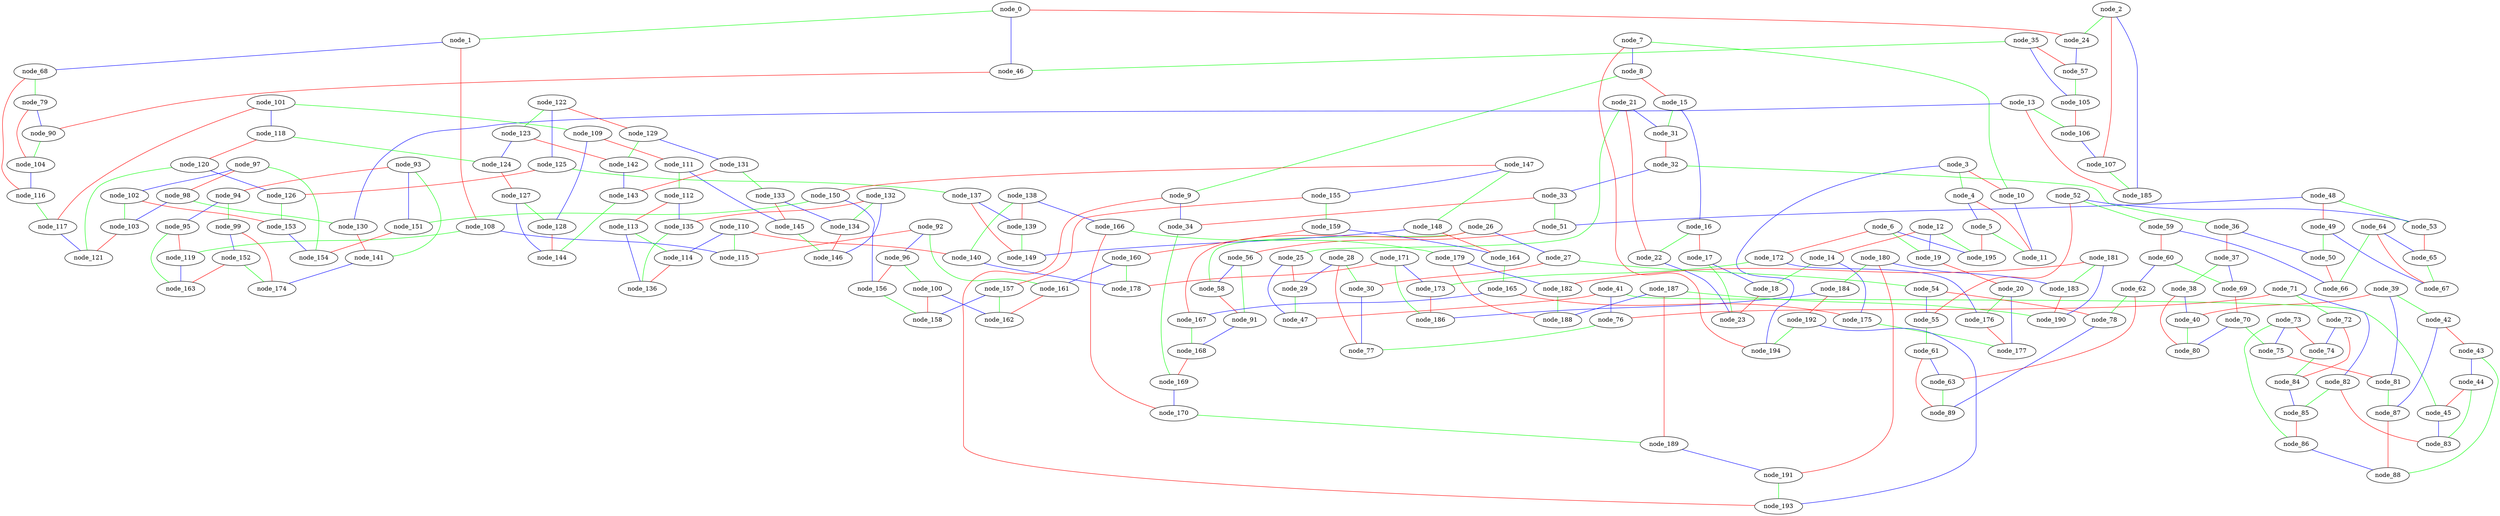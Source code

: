 graph {
  node_0 ;
  node_1 ;
  node_2 ;
  node_3 ;
  node_4 ;
  node_5 ;
  node_6 ;
  node_7 ;
  node_8 ;
  node_9 ;
  node_10 ;
  node_11 ;
  node_12 ;
  node_13 ;
  node_14 ;
  node_15 ;
  node_16 ;
  node_17 ;
  node_18 ;
  node_19 ;
  node_20 ;
  node_21 ;
  node_22 ;
  node_23 ;
  node_24 ;
  node_25 ;
  node_26 ;
  node_27 ;
  node_28 ;
  node_29 ;
  node_30 ;
  node_31 ;
  node_32 ;
  node_33 ;
  node_34 ;
  node_35 ;
  node_36 ;
  node_37 ;
  node_38 ;
  node_39 ;
  node_40 ;
  node_41 ;
  node_42 ;
  node_43 ;
  node_44 ;
  node_45 ;
  node_46 ;
  node_47 ;
  node_48 ;
  node_49 ;
  node_50 ;
  node_51 ;
  node_52 ;
  node_53 ;
  node_54 ;
  node_55 ;
  node_56 ;
  node_57 ;
  node_58 ;
  node_59 ;
  node_60 ;
  node_61 ;
  node_62 ;
  node_63 ;
  node_64 ;
  node_65 ;
  node_66 ;
  node_67 ;
  node_68 ;
  node_69 ;
  node_70 ;
  node_71 ;
  node_72 ;
  node_73 ;
  node_74 ;
  node_75 ;
  node_76 ;
  node_77 ;
  node_78 ;
  node_79 ;
  node_80 ;
  node_81 ;
  node_82 ;
  node_83 ;
  node_84 ;
  node_85 ;
  node_86 ;
  node_87 ;
  node_88 ;
  node_89 ;
  node_90 ;
  node_91 ;
  node_92 ;
  node_93 ;
  node_94 ;
  node_95 ;
  node_96 ;
  node_97 ;
  node_98 ;
  node_99 ;
  node_100 ;
  node_101 ;
  node_102 ;
  node_103 ;
  node_104 ;
  node_105 ;
  node_106 ;
  node_107 ;
  node_108 ;
  node_109 ;
  node_110 ;
  node_111 ;
  node_112 ;
  node_113 ;
  node_114 ;
  node_115 ;
  node_116 ;
  node_117 ;
  node_118 ;
  node_119 ;
  node_120 ;
  node_121 ;
  node_122 ;
  node_123 ;
  node_124 ;
  node_125 ;
  node_126 ;
  node_127 ;
  node_128 ;
  node_129 ;
  node_130 ;
  node_131 ;
  node_132 ;
  node_133 ;
  node_134 ;
  node_135 ;
  node_136 ;
  node_137 ;
  node_138 ;
  node_139 ;
  node_140 ;
  node_141 ;
  node_142 ;
  node_143 ;
  node_144 ;
  node_145 ;
  node_146 ;
  node_147 ;
  node_148 ;
  node_149 ;
  node_150 ;
  node_151 ;
  node_152 ;
  node_153 ;
  node_154 ;
  node_155 ;
  node_156 ;
  node_157 ;
  node_158 ;
  node_159 ;
  node_160 ;
  node_161 ;
  node_162 ;
  node_163 ;
  node_164 ;
  node_165 ;
  node_166 ;
  node_167 ;
  node_168 ;
  node_169 ;
  node_170 ;
  node_171 ;
  node_172 ;
  node_173 ;
  node_174 ;
  node_175 ;
  node_176 ;
  node_177 ;
  node_178 ;
  node_179 ;
  node_180 ;
  node_181 ;
  node_182 ;
  node_183 ;
  node_184 ;
  node_185 ;
  node_186 ;
  node_187 ;
  node_188 ;
  node_189 ;
  node_190 ;
  node_191 ;
  node_192 ;
  node_193 ;
  node_194 ;
  node_195 ;

  node_0 -- node_24 [color="red"];
  node_0 -- node_1 [color="green"];
  node_1 -- node_68 [color="blue"];
  node_2 -- node_185 [color="blue"];
  node_2 -- node_107 [color="red"];
  node_3 -- node_4 [color="green"];
  node_3 -- node_10 [color="red"];
  node_4 -- node_5 [color="blue"];
  node_4 -- node_11 [color="red"];
  node_5 -- node_11 [color="green"];
  node_6 -- node_19 [color="green"];
  node_7 -- node_10 [color="green"];
  node_7 -- node_8 [color="blue"];
  node_8 -- node_15 [color="red"];
  node_9 -- node_34 [color="blue"];
  node_9 -- node_193 [color="red"];
  node_8 -- node_9 [color="green"];
  node_10 -- node_11 [color="blue"];
  node_12 -- node_19 [color="blue"];
  node_13 -- node_106 [color="green"];
  node_13 -- node_185 [color="red"];
  node_12 -- node_14 [color="red"];
  node_14 -- node_18 [color="green"];
  node_15 -- node_31 [color="green"];
  node_15 -- node_16 [color="blue"];
  node_16 -- node_17 [color="red"];
  node_17 -- node_18 [color="blue"];
  node_20 -- node_176 [color="green"];
  node_20 -- node_177 [color="blue"];
  node_19 -- node_20 [color="red"];
  node_21 -- node_22 [color="red"];
  node_21 -- node_25 [color="green"];
  node_16 -- node_22 [color="green"];
  node_17 -- node_23 [color="green"];
  node_18 -- node_23 [color="red"];
  node_22 -- node_23 [color="blue"];
  node_24 -- node_57 [color="blue"];
  node_2 -- node_24 [color="green"];
  node_25 -- node_29 [color="red"];
  node_25 -- node_47 [color="blue"];
  node_26 -- node_27 [color="blue"];
  node_26 -- node_58 [color="green"];
  node_27 -- node_54 [color="green"];
  node_27 -- node_30 [color="red"];
  node_28 -- node_29 [color="blue"];
  node_28 -- node_30 [color="green"];
  node_28 -- node_77 [color="red"];
  node_29 -- node_47 [color="green"];
  node_30 -- node_77 [color="blue"];
  node_31 -- node_32 [color="red"];
  node_21 -- node_31 [color="blue"];
  node_32 -- node_36 [color="green"];
  node_33 -- node_34 [color="red"];
  node_32 -- node_33 [color="blue"];
  node_33 -- node_51 [color="green"];
  node_34 -- node_169 [color="green"];
  node_36 -- node_37 [color="red"];
  node_37 -- node_38 [color="green"];
  node_38 -- node_40 [color="blue"];
  node_39 -- node_42 [color="green"];
  node_39 -- node_40 [color="red"];
  node_41 -- node_47 [color="red"];
  node_41 -- node_45 [color="green"];
  node_41 -- node_76 [color="blue"];
  node_43 -- node_44 [color="blue"];
  node_43 -- node_88 [color="green"];
  node_42 -- node_43 [color="red"];
  node_44 -- node_45 [color="red"];
  node_0 -- node_46 [color="blue"];
  node_35 -- node_46 [color="green"];
  node_46 -- node_90 [color="red"];
  node_48 -- node_53 [color="green"];
  node_48 -- node_49 [color="red"];
  node_49 -- node_67 [color="blue"];
  node_50 -- node_66 [color="red"];
  node_36 -- node_50 [color="blue"];
  node_49 -- node_50 [color="green"];
  node_48 -- node_51 [color="blue"];
  node_51 -- node_56 [color="red"];
  node_52 -- node_53 [color="blue"];
  node_52 -- node_55 [color="red"];
  node_53 -- node_65 [color="red"];
  node_54 -- node_55 [color="blue"];
  node_55 -- node_61 [color="green"];
  node_56 -- node_58 [color="blue"];
  node_35 -- node_57 [color="red"];
  node_52 -- node_59 [color="green"];
  node_59 -- node_60 [color="red"];
  node_60 -- node_69 [color="green"];
  node_60 -- node_62 [color="blue"];
  node_61 -- node_63 [color="blue"];
  node_61 -- node_89 [color="red"];
  node_62 -- node_63 [color="red"];
  node_63 -- node_89 [color="green"];
  node_64 -- node_65 [color="blue"];
  node_64 -- node_67 [color="red"];
  node_65 -- node_67 [color="green"];
  node_59 -- node_66 [color="blue"];
  node_64 -- node_66 [color="green"];
  node_68 -- node_116 [color="red"];
  node_68 -- node_79 [color="green"];
  node_37 -- node_69 [color="blue"];
  node_69 -- node_70 [color="red"];
  node_70 -- node_80 [color="blue"];
  node_71 -- node_76 [color="red"];
  node_71 -- node_72 [color="green"];
  node_73 -- node_74 [color="red"];
  node_73 -- node_75 [color="blue"];
  node_74 -- node_84 [color="green"];
  node_72 -- node_74 [color="blue"];
  node_75 -- node_81 [color="red"];
  node_70 -- node_75 [color="green"];
  node_76 -- node_77 [color="green"];
  node_78 -- node_89 [color="blue"];
  node_54 -- node_78 [color="red"];
  node_62 -- node_78 [color="green"];
  node_38 -- node_80 [color="red"];
  node_40 -- node_80 [color="green"];
  node_39 -- node_81 [color="blue"];
  node_81 -- node_87 [color="green"];
  node_82 -- node_85 [color="green"];
  node_71 -- node_82 [color="blue"];
  node_44 -- node_83 [color="green"];
  node_45 -- node_83 [color="blue"];
  node_82 -- node_83 [color="red"];
  node_72 -- node_84 [color="red"];
  node_84 -- node_85 [color="blue"];
  node_85 -- node_86 [color="red"];
  node_86 -- node_88 [color="blue"];
  node_73 -- node_86 [color="green"];
  node_42 -- node_87 [color="blue"];
  node_87 -- node_88 [color="red"];
  node_79 -- node_90 [color="blue"];
  node_56 -- node_91 [color="green"];
  node_58 -- node_91 [color="red"];
  node_92 -- node_96 [color="blue"];
  node_92 -- node_161 [color="green"];
  node_93 -- node_94 [color="red"];
  node_93 -- node_141 [color="green"];
  node_94 -- node_99 [color="green"];
  node_94 -- node_95 [color="blue"];
  node_96 -- node_100 [color="green"];
  node_96 -- node_156 [color="red"];
  node_97 -- node_102 [color="blue"];
  node_97 -- node_98 [color="red"];
  node_98 -- node_130 [color="green"];
  node_99 -- node_152 [color="blue"];
  node_100 -- node_158 [color="red"];
  node_101 -- node_117 [color="red"];
  node_101 -- node_109 [color="green"];
  node_102 -- node_103 [color="green"];
  node_98 -- node_103 [color="blue"];
  node_90 -- node_104 [color="green"];
  node_79 -- node_104 [color="red"];
  node_57 -- node_105 [color="green"];
  node_35 -- node_105 [color="blue"];
  node_105 -- node_106 [color="red"];
  node_106 -- node_107 [color="blue"];
  node_107 -- node_185 [color="green"];
  node_108 -- node_119 [color="green"];
  node_1 -- node_108 [color="red"];
  node_109 -- node_111 [color="red"];
  node_109 -- node_128 [color="blue"];
  node_110 -- node_114 [color="blue"];
  node_111 -- node_145 [color="blue"];
  node_111 -- node_112 [color="green"];
  node_112 -- node_113 [color="red"];
  node_113 -- node_114 [color="green"];
  node_108 -- node_115 [color="blue"];
  node_110 -- node_115 [color="green"];
  node_92 -- node_115 [color="red"];
  node_104 -- node_116 [color="blue"];
  node_116 -- node_117 [color="green"];
  node_101 -- node_118 [color="blue"];
  node_118 -- node_120 [color="red"];
  node_118 -- node_124 [color="green"];
  node_119 -- node_163 [color="blue"];
  node_95 -- node_119 [color="red"];
  node_120 -- node_126 [color="blue"];
  node_117 -- node_121 [color="blue"];
  node_120 -- node_121 [color="green"];
  node_103 -- node_121 [color="red"];
  node_122 -- node_123 [color="green"];
  node_123 -- node_142 [color="red"];
  node_124 -- node_127 [color="red"];
  node_123 -- node_124 [color="blue"];
  node_125 -- node_137 [color="green"];
  node_125 -- node_126 [color="red"];
  node_122 -- node_125 [color="blue"];
  node_127 -- node_128 [color="green"];
  node_129 -- node_131 [color="blue"];
  node_122 -- node_129 [color="red"];
  node_129 -- node_142 [color="green"];
  node_13 -- node_130 [color="blue"];
  node_130 -- node_141 [color="red"];
  node_131 -- node_133 [color="green"];
  node_131 -- node_143 [color="red"];
  node_133 -- node_145 [color="red"];
  node_133 -- node_134 [color="blue"];
  node_134 -- node_146 [color="red"];
  node_132 -- node_134 [color="green"];
  node_132 -- node_135 [color="red"];
  node_112 -- node_135 [color="blue"];
  node_135 -- node_136 [color="green"];
  node_113 -- node_136 [color="blue"];
  node_114 -- node_136 [color="red"];
  node_137 -- node_139 [color="blue"];
  node_137 -- node_149 [color="red"];
  node_138 -- node_139 [color="red"];
  node_138 -- node_166 [color="blue"];
  node_139 -- node_149 [color="green"];
  node_110 -- node_140 [color="red"];
  node_140 -- node_178 [color="blue"];
  node_138 -- node_140 [color="green"];
  node_142 -- node_143 [color="blue"];
  node_143 -- node_144 [color="green"];
  node_127 -- node_144 [color="blue"];
  node_128 -- node_144 [color="red"];
  node_145 -- node_146 [color="green"];
  node_132 -- node_146 [color="blue"];
  node_147 -- node_150 [color="red"];
  node_147 -- node_148 [color="green"];
  node_147 -- node_155 [color="blue"];
  node_148 -- node_149 [color="blue"];
  node_150 -- node_156 [color="blue"];
  node_150 -- node_151 [color="green"];
  node_151 -- node_154 [color="red"];
  node_93 -- node_151 [color="blue"];
  node_126 -- node_153 [color="green"];
  node_153 -- node_154 [color="blue"];
  node_102 -- node_153 [color="red"];
  node_97 -- node_154 [color="green"];
  node_155 -- node_157 [color="red"];
  node_156 -- node_158 [color="green"];
  node_157 -- node_158 [color="blue"];
  node_159 -- node_164 [color="blue"];
  node_155 -- node_159 [color="green"];
  node_159 -- node_160 [color="red"];
  node_160 -- node_178 [color="green"];
  node_160 -- node_161 [color="blue"];
  node_100 -- node_162 [color="blue"];
  node_157 -- node_162 [color="green"];
  node_161 -- node_162 [color="red"];
  node_152 -- node_163 [color="red"];
  node_95 -- node_163 [color="green"];
  node_148 -- node_164 [color="red"];
  node_164 -- node_165 [color="green"];
  node_165 -- node_167 [color="blue"];
  node_165 -- node_175 [color="red"];
  node_166 -- node_179 [color="green"];
  node_26 -- node_167 [color="red"];
  node_167 -- node_168 [color="green"];
  node_91 -- node_168 [color="blue"];
  node_168 -- node_169 [color="red"];
  node_169 -- node_170 [color="blue"];
  node_170 -- node_189 [color="green"];
  node_166 -- node_170 [color="red"];
  node_171 -- node_186 [color="green"];
  node_171 -- node_173 [color="blue"];
  node_172 -- node_176 [color="blue"];
  node_6 -- node_172 [color="red"];
  node_172 -- node_173 [color="green"];
  node_173 -- node_186 [color="red"];
  node_99 -- node_174 [color="red"];
  node_152 -- node_174 [color="green"];
  node_141 -- node_174 [color="blue"];
  node_14 -- node_175 [color="blue"];
  node_175 -- node_177 [color="green"];
  node_176 -- node_177 [color="red"];
  node_171 -- node_178 [color="red"];
  node_179 -- node_188 [color="red"];
  node_180 -- node_183 [color="blue"];
  node_181 -- node_183 [color="green"];
  node_181 -- node_190 [color="blue"];
  node_181 -- node_182 [color="red"];
  node_179 -- node_182 [color="blue"];
  node_182 -- node_188 [color="green"];
  node_183 -- node_190 [color="red"];
  node_184 -- node_192 [color="red"];
  node_180 -- node_184 [color="green"];
  node_184 -- node_186 [color="blue"];
  node_187 -- node_188 [color="blue"];
  node_187 -- node_190 [color="green"];
  node_187 -- node_189 [color="red"];
  node_191 -- node_193 [color="green"];
  node_189 -- node_191 [color="blue"];
  node_180 -- node_191 [color="red"];
  node_192 -- node_193 [color="blue"];
  node_3 -- node_194 [color="blue"];
  node_7 -- node_194 [color="red"];
  node_192 -- node_194 [color="green"];
  node_12 -- node_195 [color="green"];
  node_6 -- node_195 [color="blue"];
  node_5 -- node_195 [color="red"];
}